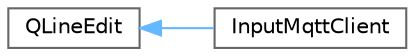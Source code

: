 digraph "Graphical Class Hierarchy"
{
 // LATEX_PDF_SIZE
  bgcolor="transparent";
  edge [fontname=Helvetica,fontsize=10,labelfontname=Helvetica,labelfontsize=10];
  node [fontname=Helvetica,fontsize=10,shape=box,height=0.2,width=0.4];
  rankdir="LR";
  Node0 [id="Node000000",label="QLineEdit",height=0.2,width=0.4,color="grey40", fillcolor="white", style="filled",URL="$class_q_line_edit.html",tooltip=" "];
  Node0 -> Node1 [id="edge1_Node000000_Node000001",dir="back",color="steelblue1",style="solid",tooltip=" "];
  Node1 [id="Node000001",label="InputMqttClient",height=0.2,width=0.4,color="grey40", fillcolor="white", style="filled",URL="$class_input_mqtt_client.html",tooltip="The InputMqttClient class extends QLineEdit to provide MQTT publishing capabilities."];
}
